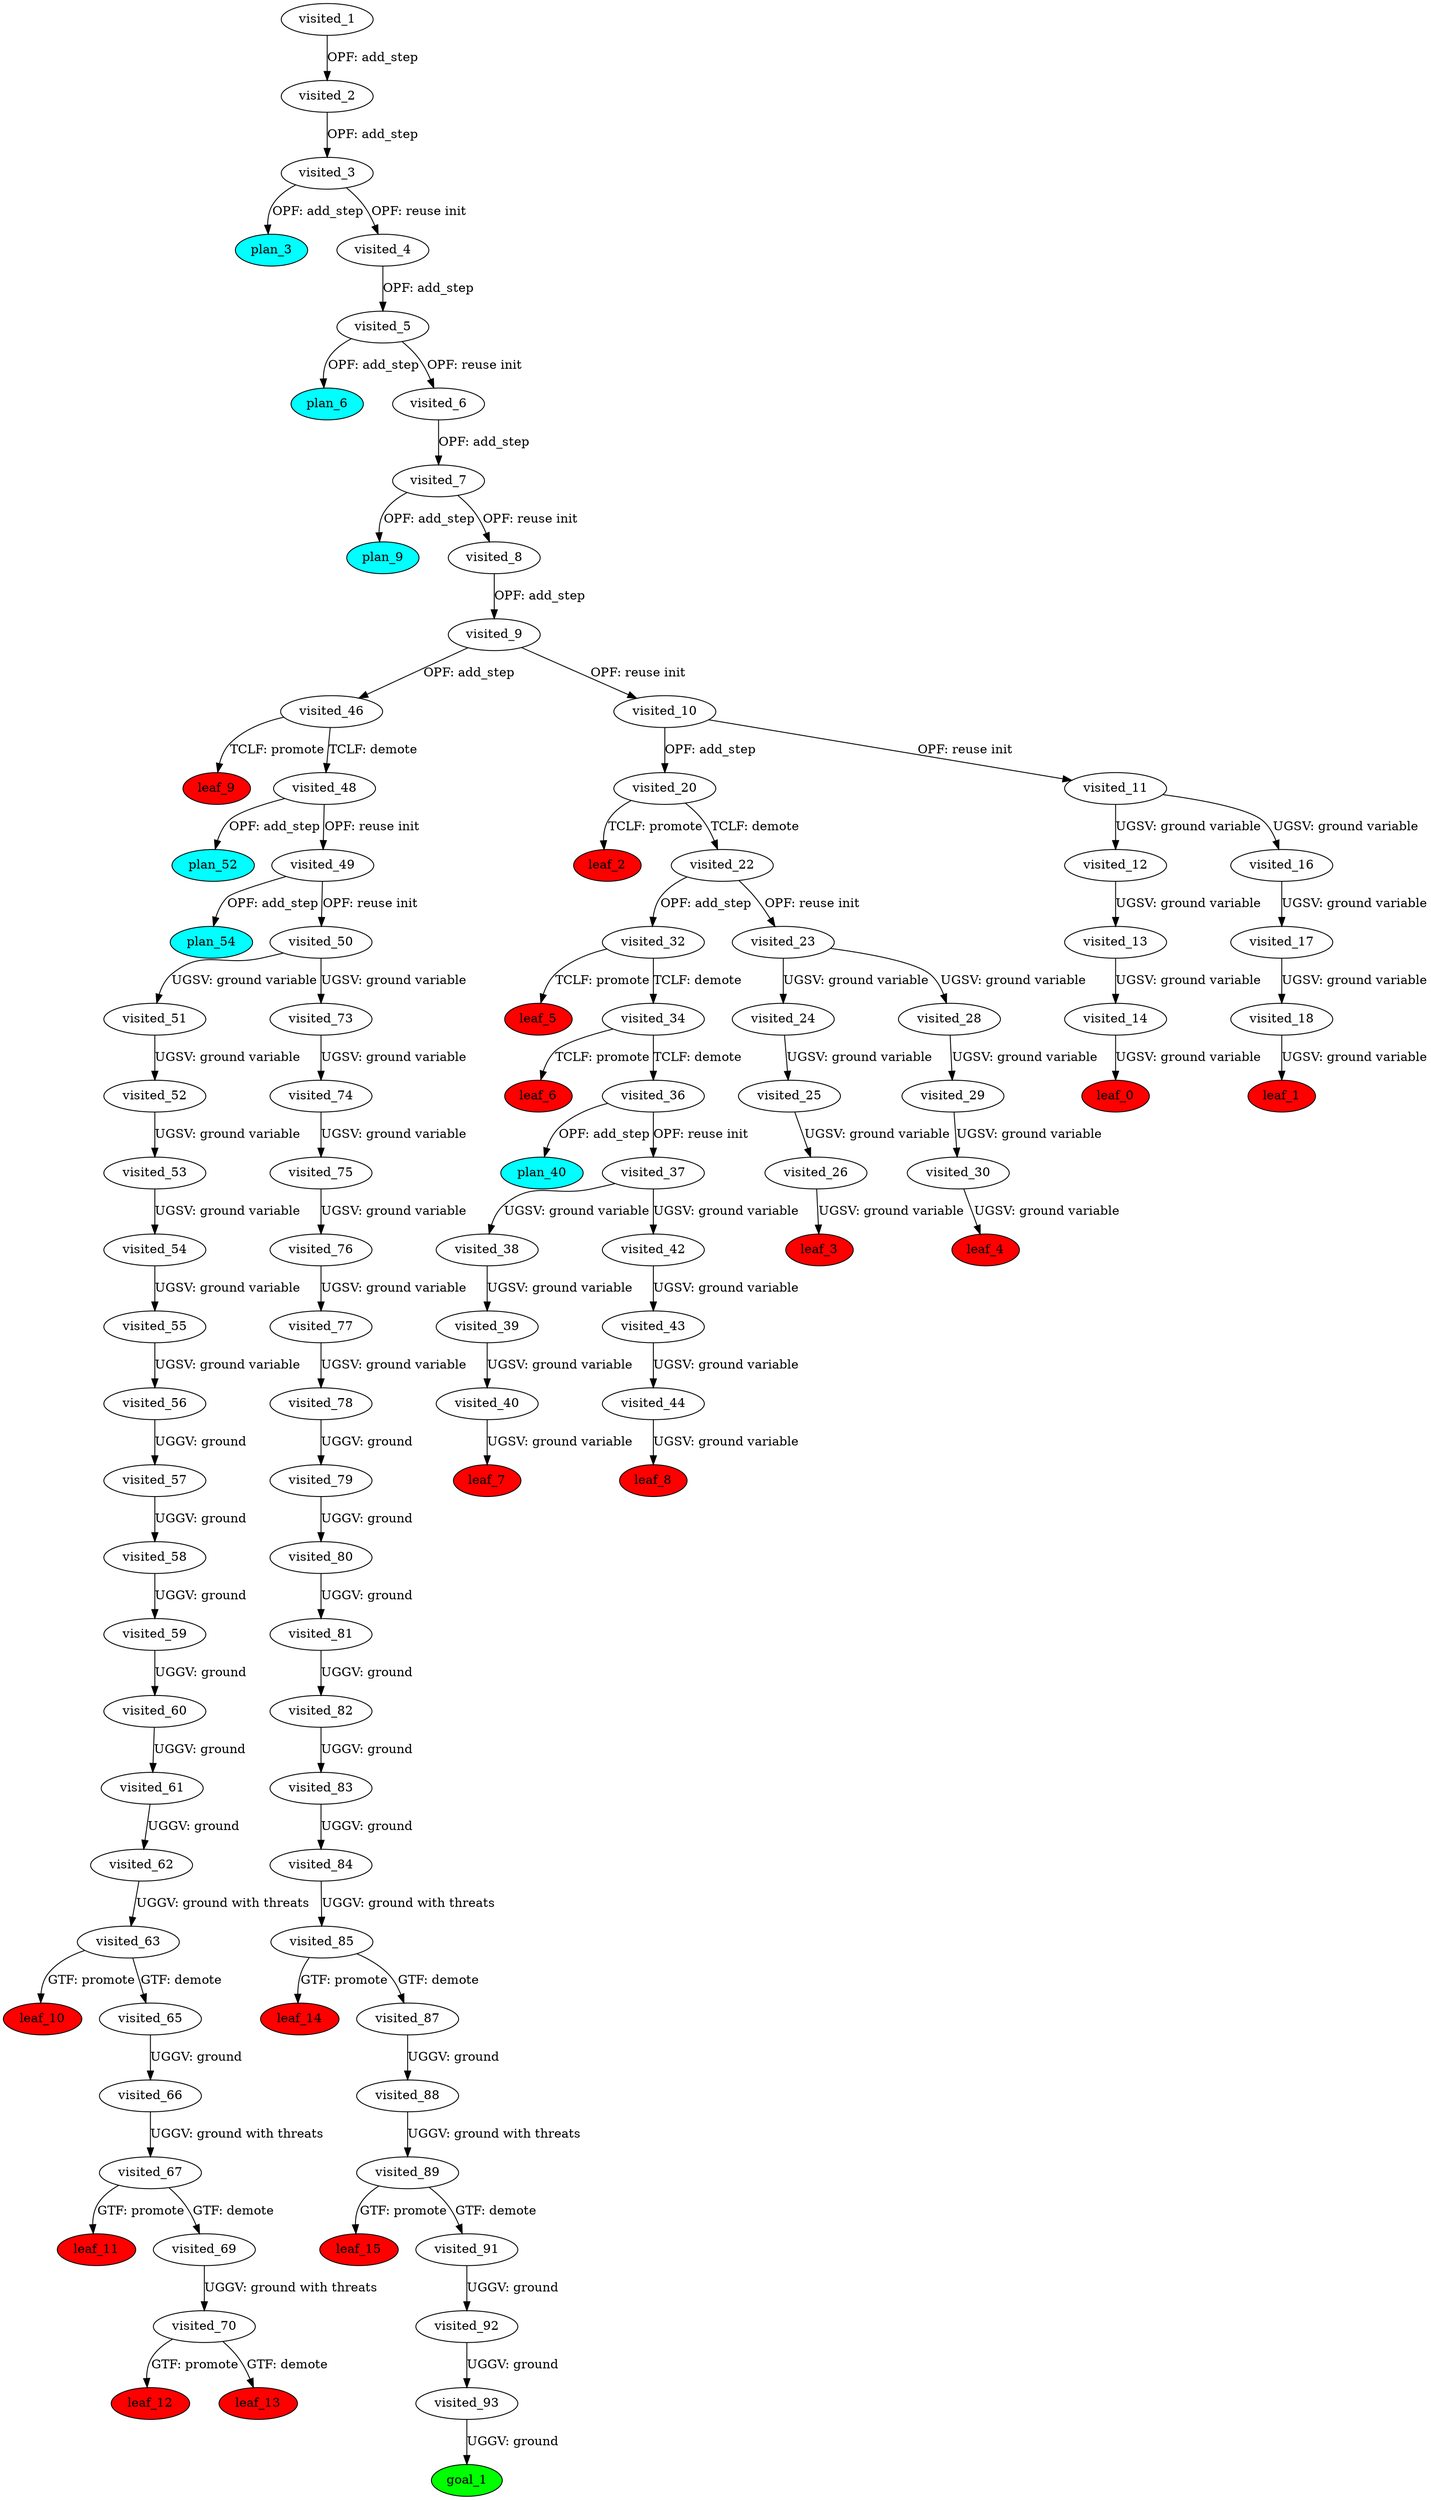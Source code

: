 digraph {
	"db2cf76e-8a4d-8417-7233-840606425f72" [label=plan_0 fillcolor=cyan style=filled]
	"db2cf76e-8a4d-8417-7233-840606425f72" [label=visited_1 fillcolor=white style=filled]
	"99618952-3e15-7ef5-f68d-d057374a88e0" [label=plan_1 fillcolor=cyan style=filled]
	"db2cf76e-8a4d-8417-7233-840606425f72" -> "99618952-3e15-7ef5-f68d-d057374a88e0" [label="OPF: add_step"]
	"99618952-3e15-7ef5-f68d-d057374a88e0" [label=visited_2 fillcolor=white style=filled]
	"a7bf9abd-518e-2b04-5e84-116885ffe038" [label=plan_2 fillcolor=cyan style=filled]
	"99618952-3e15-7ef5-f68d-d057374a88e0" -> "a7bf9abd-518e-2b04-5e84-116885ffe038" [label="OPF: add_step"]
	"a7bf9abd-518e-2b04-5e84-116885ffe038" [label=visited_3 fillcolor=white style=filled]
	"91a57864-7af0-5605-a907-a690b8366bd3" [label=plan_3 fillcolor=cyan style=filled]
	"a7bf9abd-518e-2b04-5e84-116885ffe038" -> "91a57864-7af0-5605-a907-a690b8366bd3" [label="OPF: add_step"]
	"a227b0b6-6a4b-8ecd-b893-c1c644b85345" [label=plan_4 fillcolor=cyan style=filled]
	"a7bf9abd-518e-2b04-5e84-116885ffe038" -> "a227b0b6-6a4b-8ecd-b893-c1c644b85345" [label="OPF: reuse init"]
	"a227b0b6-6a4b-8ecd-b893-c1c644b85345" [label=visited_4 fillcolor=white style=filled]
	"b148dc35-d3ee-fdd0-7a9d-6a6378e34025" [label=plan_5 fillcolor=cyan style=filled]
	"a227b0b6-6a4b-8ecd-b893-c1c644b85345" -> "b148dc35-d3ee-fdd0-7a9d-6a6378e34025" [label="OPF: add_step"]
	"b148dc35-d3ee-fdd0-7a9d-6a6378e34025" [label=visited_5 fillcolor=white style=filled]
	"771c604a-9d44-5b61-383f-fc5aea134640" [label=plan_6 fillcolor=cyan style=filled]
	"b148dc35-d3ee-fdd0-7a9d-6a6378e34025" -> "771c604a-9d44-5b61-383f-fc5aea134640" [label="OPF: add_step"]
	"aef0c176-e4eb-0fba-cb7a-ef2b4fdf96cd" [label=plan_7 fillcolor=cyan style=filled]
	"b148dc35-d3ee-fdd0-7a9d-6a6378e34025" -> "aef0c176-e4eb-0fba-cb7a-ef2b4fdf96cd" [label="OPF: reuse init"]
	"aef0c176-e4eb-0fba-cb7a-ef2b4fdf96cd" [label=visited_6 fillcolor=white style=filled]
	"dd473628-78ea-f985-8a02-a47b34491f91" [label=plan_8 fillcolor=cyan style=filled]
	"aef0c176-e4eb-0fba-cb7a-ef2b4fdf96cd" -> "dd473628-78ea-f985-8a02-a47b34491f91" [label="OPF: add_step"]
	"dd473628-78ea-f985-8a02-a47b34491f91" [label=visited_7 fillcolor=white style=filled]
	"49473f97-b920-5177-012f-72d8f10bbbe3" [label=plan_9 fillcolor=cyan style=filled]
	"dd473628-78ea-f985-8a02-a47b34491f91" -> "49473f97-b920-5177-012f-72d8f10bbbe3" [label="OPF: add_step"]
	"c8c672c0-db76-8701-ce3f-c460287e5974" [label=plan_10 fillcolor=cyan style=filled]
	"dd473628-78ea-f985-8a02-a47b34491f91" -> "c8c672c0-db76-8701-ce3f-c460287e5974" [label="OPF: reuse init"]
	"c8c672c0-db76-8701-ce3f-c460287e5974" [label=visited_8 fillcolor=white style=filled]
	"ee826cc3-178f-bf71-2183-95d7e02abcac" [label=plan_11 fillcolor=cyan style=filled]
	"c8c672c0-db76-8701-ce3f-c460287e5974" -> "ee826cc3-178f-bf71-2183-95d7e02abcac" [label="OPF: add_step"]
	"ee826cc3-178f-bf71-2183-95d7e02abcac" [label=visited_9 fillcolor=white style=filled]
	"5d37faa2-af44-de7d-b213-1be7e5bb5502" [label=plan_12 fillcolor=cyan style=filled]
	"ee826cc3-178f-bf71-2183-95d7e02abcac" -> "5d37faa2-af44-de7d-b213-1be7e5bb5502" [label="OPF: add_step"]
	"cedd8949-4615-738f-7c8f-996117f61718" [label=plan_13 fillcolor=cyan style=filled]
	"ee826cc3-178f-bf71-2183-95d7e02abcac" -> "cedd8949-4615-738f-7c8f-996117f61718" [label="OPF: reuse init"]
	"cedd8949-4615-738f-7c8f-996117f61718" [label=visited_10 fillcolor=white style=filled]
	"7698182f-2480-4498-b45a-1bf1c11598e4" [label=plan_14 fillcolor=cyan style=filled]
	"cedd8949-4615-738f-7c8f-996117f61718" -> "7698182f-2480-4498-b45a-1bf1c11598e4" [label="OPF: add_step"]
	"7bbf53b5-3f23-8c41-75db-cd09d090cac0" [label=plan_15 fillcolor=cyan style=filled]
	"cedd8949-4615-738f-7c8f-996117f61718" -> "7bbf53b5-3f23-8c41-75db-cd09d090cac0" [label="OPF: reuse init"]
	"7bbf53b5-3f23-8c41-75db-cd09d090cac0" [label=visited_11 fillcolor=white style=filled]
	"d7b4b7b3-28ed-973f-48b7-787041b89d73" [label=plan_16 fillcolor=cyan style=filled]
	"7bbf53b5-3f23-8c41-75db-cd09d090cac0" -> "d7b4b7b3-28ed-973f-48b7-787041b89d73" [label="UGSV: ground variable"]
	"3433afde-1254-b671-5a2c-1ce1730794c8" [label=plan_17 fillcolor=cyan style=filled]
	"7bbf53b5-3f23-8c41-75db-cd09d090cac0" -> "3433afde-1254-b671-5a2c-1ce1730794c8" [label="UGSV: ground variable"]
	"d7b4b7b3-28ed-973f-48b7-787041b89d73" [label=visited_12 fillcolor=white style=filled]
	"0843e11b-c4a0-4e52-c8e0-48251ba26916" [label=plan_18 fillcolor=cyan style=filled]
	"d7b4b7b3-28ed-973f-48b7-787041b89d73" -> "0843e11b-c4a0-4e52-c8e0-48251ba26916" [label="UGSV: ground variable"]
	"0843e11b-c4a0-4e52-c8e0-48251ba26916" [label=visited_13 fillcolor=white style=filled]
	"be69db80-d959-cfa5-031c-52bbe88aae40" [label=plan_19 fillcolor=cyan style=filled]
	"0843e11b-c4a0-4e52-c8e0-48251ba26916" -> "be69db80-d959-cfa5-031c-52bbe88aae40" [label="UGSV: ground variable"]
	"be69db80-d959-cfa5-031c-52bbe88aae40" [label=visited_14 fillcolor=white style=filled]
	"12811c44-3a44-5b14-f79e-d967144e7f35" [label=plan_20 fillcolor=cyan style=filled]
	"be69db80-d959-cfa5-031c-52bbe88aae40" -> "12811c44-3a44-5b14-f79e-d967144e7f35" [label="UGSV: ground variable"]
	"12811c44-3a44-5b14-f79e-d967144e7f35" [label=visited_15 fillcolor=white style=filled]
	"12811c44-3a44-5b14-f79e-d967144e7f35" [label=leaf_0 fillcolor=red style=filled]
	"3433afde-1254-b671-5a2c-1ce1730794c8" [label=visited_16 fillcolor=white style=filled]
	"10058c86-78bc-16d9-fbd7-a397756e57cd" [label=plan_21 fillcolor=cyan style=filled]
	"3433afde-1254-b671-5a2c-1ce1730794c8" -> "10058c86-78bc-16d9-fbd7-a397756e57cd" [label="UGSV: ground variable"]
	"10058c86-78bc-16d9-fbd7-a397756e57cd" [label=visited_17 fillcolor=white style=filled]
	"21fbf9d1-a92b-bba3-fccd-60983996ee4e" [label=plan_22 fillcolor=cyan style=filled]
	"10058c86-78bc-16d9-fbd7-a397756e57cd" -> "21fbf9d1-a92b-bba3-fccd-60983996ee4e" [label="UGSV: ground variable"]
	"21fbf9d1-a92b-bba3-fccd-60983996ee4e" [label=visited_18 fillcolor=white style=filled]
	"a7d1d092-e2d8-4e81-62d1-5777927c41d4" [label=plan_23 fillcolor=cyan style=filled]
	"21fbf9d1-a92b-bba3-fccd-60983996ee4e" -> "a7d1d092-e2d8-4e81-62d1-5777927c41d4" [label="UGSV: ground variable"]
	"a7d1d092-e2d8-4e81-62d1-5777927c41d4" [label=visited_19 fillcolor=white style=filled]
	"a7d1d092-e2d8-4e81-62d1-5777927c41d4" [label=leaf_1 fillcolor=red style=filled]
	"7698182f-2480-4498-b45a-1bf1c11598e4" [label=visited_20 fillcolor=white style=filled]
	"25072858-5ef4-c57e-04a2-b403245d6344" [label=plan_24 fillcolor=cyan style=filled]
	"7698182f-2480-4498-b45a-1bf1c11598e4" -> "25072858-5ef4-c57e-04a2-b403245d6344" [label="TCLF: promote"]
	"2087f85b-2738-4880-6131-3e445dd44157" [label=plan_25 fillcolor=cyan style=filled]
	"7698182f-2480-4498-b45a-1bf1c11598e4" -> "2087f85b-2738-4880-6131-3e445dd44157" [label="TCLF: demote"]
	"25072858-5ef4-c57e-04a2-b403245d6344" [label=visited_21 fillcolor=white style=filled]
	"25072858-5ef4-c57e-04a2-b403245d6344" [label=leaf_2 fillcolor=red style=filled]
	"2087f85b-2738-4880-6131-3e445dd44157" [label=visited_22 fillcolor=white style=filled]
	"e38be297-93ef-576d-bc73-9027f1fbf908" [label=plan_26 fillcolor=cyan style=filled]
	"2087f85b-2738-4880-6131-3e445dd44157" -> "e38be297-93ef-576d-bc73-9027f1fbf908" [label="OPF: add_step"]
	"80f5b531-a149-8346-c064-553426d2a1a0" [label=plan_27 fillcolor=cyan style=filled]
	"2087f85b-2738-4880-6131-3e445dd44157" -> "80f5b531-a149-8346-c064-553426d2a1a0" [label="OPF: reuse init"]
	"80f5b531-a149-8346-c064-553426d2a1a0" [label=visited_23 fillcolor=white style=filled]
	"f1bb796f-d5b1-0b8f-afcd-89b79bb0ecd8" [label=plan_28 fillcolor=cyan style=filled]
	"80f5b531-a149-8346-c064-553426d2a1a0" -> "f1bb796f-d5b1-0b8f-afcd-89b79bb0ecd8" [label="UGSV: ground variable"]
	"c6fc9f28-23e7-6e2c-86ce-04c2d9daa288" [label=plan_29 fillcolor=cyan style=filled]
	"80f5b531-a149-8346-c064-553426d2a1a0" -> "c6fc9f28-23e7-6e2c-86ce-04c2d9daa288" [label="UGSV: ground variable"]
	"f1bb796f-d5b1-0b8f-afcd-89b79bb0ecd8" [label=visited_24 fillcolor=white style=filled]
	"08899870-c372-3d90-e88f-deab43d28efa" [label=plan_30 fillcolor=cyan style=filled]
	"f1bb796f-d5b1-0b8f-afcd-89b79bb0ecd8" -> "08899870-c372-3d90-e88f-deab43d28efa" [label="UGSV: ground variable"]
	"08899870-c372-3d90-e88f-deab43d28efa" [label=visited_25 fillcolor=white style=filled]
	"f7fb3ae4-e391-962a-b64c-6c525f1c03e9" [label=plan_31 fillcolor=cyan style=filled]
	"08899870-c372-3d90-e88f-deab43d28efa" -> "f7fb3ae4-e391-962a-b64c-6c525f1c03e9" [label="UGSV: ground variable"]
	"f7fb3ae4-e391-962a-b64c-6c525f1c03e9" [label=visited_26 fillcolor=white style=filled]
	"50241ac8-7472-91d6-92c9-60b9441a40ac" [label=plan_32 fillcolor=cyan style=filled]
	"f7fb3ae4-e391-962a-b64c-6c525f1c03e9" -> "50241ac8-7472-91d6-92c9-60b9441a40ac" [label="UGSV: ground variable"]
	"50241ac8-7472-91d6-92c9-60b9441a40ac" [label=visited_27 fillcolor=white style=filled]
	"50241ac8-7472-91d6-92c9-60b9441a40ac" [label=leaf_3 fillcolor=red style=filled]
	"c6fc9f28-23e7-6e2c-86ce-04c2d9daa288" [label=visited_28 fillcolor=white style=filled]
	"5f60e454-2021-e894-ff19-3412e12d0486" [label=plan_33 fillcolor=cyan style=filled]
	"c6fc9f28-23e7-6e2c-86ce-04c2d9daa288" -> "5f60e454-2021-e894-ff19-3412e12d0486" [label="UGSV: ground variable"]
	"5f60e454-2021-e894-ff19-3412e12d0486" [label=visited_29 fillcolor=white style=filled]
	"03492570-6e50-0cda-574c-c14fefb87fca" [label=plan_34 fillcolor=cyan style=filled]
	"5f60e454-2021-e894-ff19-3412e12d0486" -> "03492570-6e50-0cda-574c-c14fefb87fca" [label="UGSV: ground variable"]
	"03492570-6e50-0cda-574c-c14fefb87fca" [label=visited_30 fillcolor=white style=filled]
	"76a78a99-1c28-d267-162a-2035a640ae20" [label=plan_35 fillcolor=cyan style=filled]
	"03492570-6e50-0cda-574c-c14fefb87fca" -> "76a78a99-1c28-d267-162a-2035a640ae20" [label="UGSV: ground variable"]
	"76a78a99-1c28-d267-162a-2035a640ae20" [label=visited_31 fillcolor=white style=filled]
	"76a78a99-1c28-d267-162a-2035a640ae20" [label=leaf_4 fillcolor=red style=filled]
	"e38be297-93ef-576d-bc73-9027f1fbf908" [label=visited_32 fillcolor=white style=filled]
	"a807102f-8d84-b3af-19c4-540860f07e9e" [label=plan_36 fillcolor=cyan style=filled]
	"e38be297-93ef-576d-bc73-9027f1fbf908" -> "a807102f-8d84-b3af-19c4-540860f07e9e" [label="TCLF: promote"]
	"10f01f27-5e3d-940d-109a-8e3da6eba46a" [label=plan_37 fillcolor=cyan style=filled]
	"e38be297-93ef-576d-bc73-9027f1fbf908" -> "10f01f27-5e3d-940d-109a-8e3da6eba46a" [label="TCLF: demote"]
	"a807102f-8d84-b3af-19c4-540860f07e9e" [label=visited_33 fillcolor=white style=filled]
	"a807102f-8d84-b3af-19c4-540860f07e9e" [label=leaf_5 fillcolor=red style=filled]
	"10f01f27-5e3d-940d-109a-8e3da6eba46a" [label=visited_34 fillcolor=white style=filled]
	"4b6a763a-ea60-8de9-9677-f5915616a126" [label=plan_38 fillcolor=cyan style=filled]
	"10f01f27-5e3d-940d-109a-8e3da6eba46a" -> "4b6a763a-ea60-8de9-9677-f5915616a126" [label="TCLF: promote"]
	"43dd7044-8c49-ccd7-251a-65507a7c1a02" [label=plan_39 fillcolor=cyan style=filled]
	"10f01f27-5e3d-940d-109a-8e3da6eba46a" -> "43dd7044-8c49-ccd7-251a-65507a7c1a02" [label="TCLF: demote"]
	"4b6a763a-ea60-8de9-9677-f5915616a126" [label=visited_35 fillcolor=white style=filled]
	"4b6a763a-ea60-8de9-9677-f5915616a126" [label=leaf_6 fillcolor=red style=filled]
	"43dd7044-8c49-ccd7-251a-65507a7c1a02" [label=visited_36 fillcolor=white style=filled]
	"91f554a8-2e38-0588-16ed-fc2be327cde2" [label=plan_40 fillcolor=cyan style=filled]
	"43dd7044-8c49-ccd7-251a-65507a7c1a02" -> "91f554a8-2e38-0588-16ed-fc2be327cde2" [label="OPF: add_step"]
	"9db2becb-ff09-75c8-cee3-c2b2b4e6eeb7" [label=plan_41 fillcolor=cyan style=filled]
	"43dd7044-8c49-ccd7-251a-65507a7c1a02" -> "9db2becb-ff09-75c8-cee3-c2b2b4e6eeb7" [label="OPF: reuse init"]
	"9db2becb-ff09-75c8-cee3-c2b2b4e6eeb7" [label=visited_37 fillcolor=white style=filled]
	"be44529b-9c1b-798e-4701-a2dcc305508f" [label=plan_42 fillcolor=cyan style=filled]
	"9db2becb-ff09-75c8-cee3-c2b2b4e6eeb7" -> "be44529b-9c1b-798e-4701-a2dcc305508f" [label="UGSV: ground variable"]
	"2cd05cee-860d-ddb6-f85c-59b335829fcb" [label=plan_43 fillcolor=cyan style=filled]
	"9db2becb-ff09-75c8-cee3-c2b2b4e6eeb7" -> "2cd05cee-860d-ddb6-f85c-59b335829fcb" [label="UGSV: ground variable"]
	"be44529b-9c1b-798e-4701-a2dcc305508f" [label=visited_38 fillcolor=white style=filled]
	"8de2a980-b406-97dd-2885-a777314cf177" [label=plan_44 fillcolor=cyan style=filled]
	"be44529b-9c1b-798e-4701-a2dcc305508f" -> "8de2a980-b406-97dd-2885-a777314cf177" [label="UGSV: ground variable"]
	"8de2a980-b406-97dd-2885-a777314cf177" [label=visited_39 fillcolor=white style=filled]
	"bd2afa7a-bc21-f50b-9b52-b8b959ab65c5" [label=plan_45 fillcolor=cyan style=filled]
	"8de2a980-b406-97dd-2885-a777314cf177" -> "bd2afa7a-bc21-f50b-9b52-b8b959ab65c5" [label="UGSV: ground variable"]
	"bd2afa7a-bc21-f50b-9b52-b8b959ab65c5" [label=visited_40 fillcolor=white style=filled]
	"0c876d04-7092-67c7-a84f-b20e4d6232e9" [label=plan_46 fillcolor=cyan style=filled]
	"bd2afa7a-bc21-f50b-9b52-b8b959ab65c5" -> "0c876d04-7092-67c7-a84f-b20e4d6232e9" [label="UGSV: ground variable"]
	"0c876d04-7092-67c7-a84f-b20e4d6232e9" [label=visited_41 fillcolor=white style=filled]
	"0c876d04-7092-67c7-a84f-b20e4d6232e9" [label=leaf_7 fillcolor=red style=filled]
	"2cd05cee-860d-ddb6-f85c-59b335829fcb" [label=visited_42 fillcolor=white style=filled]
	"06b2520d-9422-d918-083f-09e717ac163b" [label=plan_47 fillcolor=cyan style=filled]
	"2cd05cee-860d-ddb6-f85c-59b335829fcb" -> "06b2520d-9422-d918-083f-09e717ac163b" [label="UGSV: ground variable"]
	"06b2520d-9422-d918-083f-09e717ac163b" [label=visited_43 fillcolor=white style=filled]
	"3fa7f0bf-3360-7171-4e5f-a7a1aa48b1cf" [label=plan_48 fillcolor=cyan style=filled]
	"06b2520d-9422-d918-083f-09e717ac163b" -> "3fa7f0bf-3360-7171-4e5f-a7a1aa48b1cf" [label="UGSV: ground variable"]
	"3fa7f0bf-3360-7171-4e5f-a7a1aa48b1cf" [label=visited_44 fillcolor=white style=filled]
	"72c9f2c0-ed5f-af33-e8ea-96aedfaf2024" [label=plan_49 fillcolor=cyan style=filled]
	"3fa7f0bf-3360-7171-4e5f-a7a1aa48b1cf" -> "72c9f2c0-ed5f-af33-e8ea-96aedfaf2024" [label="UGSV: ground variable"]
	"72c9f2c0-ed5f-af33-e8ea-96aedfaf2024" [label=visited_45 fillcolor=white style=filled]
	"72c9f2c0-ed5f-af33-e8ea-96aedfaf2024" [label=leaf_8 fillcolor=red style=filled]
	"5d37faa2-af44-de7d-b213-1be7e5bb5502" [label=visited_46 fillcolor=white style=filled]
	"7b2bad3d-7c25-5f41-49ad-267a74d5fe1a" [label=plan_50 fillcolor=cyan style=filled]
	"5d37faa2-af44-de7d-b213-1be7e5bb5502" -> "7b2bad3d-7c25-5f41-49ad-267a74d5fe1a" [label="TCLF: promote"]
	"3ca84bd1-d18d-e300-d8e7-bd1b9ec2ccce" [label=plan_51 fillcolor=cyan style=filled]
	"5d37faa2-af44-de7d-b213-1be7e5bb5502" -> "3ca84bd1-d18d-e300-d8e7-bd1b9ec2ccce" [label="TCLF: demote"]
	"7b2bad3d-7c25-5f41-49ad-267a74d5fe1a" [label=visited_47 fillcolor=white style=filled]
	"7b2bad3d-7c25-5f41-49ad-267a74d5fe1a" [label=leaf_9 fillcolor=red style=filled]
	"3ca84bd1-d18d-e300-d8e7-bd1b9ec2ccce" [label=visited_48 fillcolor=white style=filled]
	"64f99cd3-38cf-7803-b48e-17e3f9bdde8a" [label=plan_52 fillcolor=cyan style=filled]
	"3ca84bd1-d18d-e300-d8e7-bd1b9ec2ccce" -> "64f99cd3-38cf-7803-b48e-17e3f9bdde8a" [label="OPF: add_step"]
	"8c4a08db-5624-65aa-7c47-92ad3bd31d36" [label=plan_53 fillcolor=cyan style=filled]
	"3ca84bd1-d18d-e300-d8e7-bd1b9ec2ccce" -> "8c4a08db-5624-65aa-7c47-92ad3bd31d36" [label="OPF: reuse init"]
	"8c4a08db-5624-65aa-7c47-92ad3bd31d36" [label=visited_49 fillcolor=white style=filled]
	"507e5991-4d08-8992-53b2-10567d68cae2" [label=plan_54 fillcolor=cyan style=filled]
	"8c4a08db-5624-65aa-7c47-92ad3bd31d36" -> "507e5991-4d08-8992-53b2-10567d68cae2" [label="OPF: add_step"]
	"c935b1a6-7a8c-3d3f-7da5-f78c18c47332" [label=plan_55 fillcolor=cyan style=filled]
	"8c4a08db-5624-65aa-7c47-92ad3bd31d36" -> "c935b1a6-7a8c-3d3f-7da5-f78c18c47332" [label="OPF: reuse init"]
	"c935b1a6-7a8c-3d3f-7da5-f78c18c47332" [label=visited_50 fillcolor=white style=filled]
	"fb3c320b-509b-451f-d08c-e6f532c7cdac" [label=plan_56 fillcolor=cyan style=filled]
	"c935b1a6-7a8c-3d3f-7da5-f78c18c47332" -> "fb3c320b-509b-451f-d08c-e6f532c7cdac" [label="UGSV: ground variable"]
	"6bedca71-cba7-9804-58c5-313757b9b605" [label=plan_57 fillcolor=cyan style=filled]
	"c935b1a6-7a8c-3d3f-7da5-f78c18c47332" -> "6bedca71-cba7-9804-58c5-313757b9b605" [label="UGSV: ground variable"]
	"fb3c320b-509b-451f-d08c-e6f532c7cdac" [label=visited_51 fillcolor=white style=filled]
	"35573d6b-91fd-b403-616b-41023b7fb557" [label=plan_58 fillcolor=cyan style=filled]
	"fb3c320b-509b-451f-d08c-e6f532c7cdac" -> "35573d6b-91fd-b403-616b-41023b7fb557" [label="UGSV: ground variable"]
	"35573d6b-91fd-b403-616b-41023b7fb557" [label=visited_52 fillcolor=white style=filled]
	"ed69e745-ac90-a99c-9252-5282fa62ef66" [label=plan_59 fillcolor=cyan style=filled]
	"35573d6b-91fd-b403-616b-41023b7fb557" -> "ed69e745-ac90-a99c-9252-5282fa62ef66" [label="UGSV: ground variable"]
	"ed69e745-ac90-a99c-9252-5282fa62ef66" [label=visited_53 fillcolor=white style=filled]
	"2b4c7062-0a52-cb21-741f-33dbe2825431" [label=plan_60 fillcolor=cyan style=filled]
	"ed69e745-ac90-a99c-9252-5282fa62ef66" -> "2b4c7062-0a52-cb21-741f-33dbe2825431" [label="UGSV: ground variable"]
	"2b4c7062-0a52-cb21-741f-33dbe2825431" [label=visited_54 fillcolor=white style=filled]
	"6530dd24-7fce-0e6f-db40-2237f0501e24" [label=plan_61 fillcolor=cyan style=filled]
	"2b4c7062-0a52-cb21-741f-33dbe2825431" -> "6530dd24-7fce-0e6f-db40-2237f0501e24" [label="UGSV: ground variable"]
	"6530dd24-7fce-0e6f-db40-2237f0501e24" [label=visited_55 fillcolor=white style=filled]
	"3959a70a-df9b-58a8-0fd3-f2ab11756aba" [label=plan_62 fillcolor=cyan style=filled]
	"6530dd24-7fce-0e6f-db40-2237f0501e24" -> "3959a70a-df9b-58a8-0fd3-f2ab11756aba" [label="UGSV: ground variable"]
	"3959a70a-df9b-58a8-0fd3-f2ab11756aba" [label=visited_56 fillcolor=white style=filled]
	"99f60cb8-14df-f00e-36fa-3735e60e7784" [label=plan_63 fillcolor=cyan style=filled]
	"3959a70a-df9b-58a8-0fd3-f2ab11756aba" -> "99f60cb8-14df-f00e-36fa-3735e60e7784" [label="UGGV: ground"]
	"99f60cb8-14df-f00e-36fa-3735e60e7784" [label=visited_57 fillcolor=white style=filled]
	"2c28c1cb-b368-6d51-7e6c-ac6602b7a971" [label=plan_64 fillcolor=cyan style=filled]
	"99f60cb8-14df-f00e-36fa-3735e60e7784" -> "2c28c1cb-b368-6d51-7e6c-ac6602b7a971" [label="UGGV: ground"]
	"2c28c1cb-b368-6d51-7e6c-ac6602b7a971" [label=visited_58 fillcolor=white style=filled]
	"002df2af-77d7-1b25-9761-70a9db6babe7" [label=plan_65 fillcolor=cyan style=filled]
	"2c28c1cb-b368-6d51-7e6c-ac6602b7a971" -> "002df2af-77d7-1b25-9761-70a9db6babe7" [label="UGGV: ground"]
	"002df2af-77d7-1b25-9761-70a9db6babe7" [label=visited_59 fillcolor=white style=filled]
	"3fda3653-084d-4c40-ee1c-b3181dfc7eb7" [label=plan_66 fillcolor=cyan style=filled]
	"002df2af-77d7-1b25-9761-70a9db6babe7" -> "3fda3653-084d-4c40-ee1c-b3181dfc7eb7" [label="UGGV: ground"]
	"3fda3653-084d-4c40-ee1c-b3181dfc7eb7" [label=visited_60 fillcolor=white style=filled]
	"f4564728-3c73-b16e-aa0f-1d92c431cbe5" [label=plan_67 fillcolor=cyan style=filled]
	"3fda3653-084d-4c40-ee1c-b3181dfc7eb7" -> "f4564728-3c73-b16e-aa0f-1d92c431cbe5" [label="UGGV: ground"]
	"f4564728-3c73-b16e-aa0f-1d92c431cbe5" [label=visited_61 fillcolor=white style=filled]
	"9143ee6b-838f-a5ed-e3a4-d6dadc667b59" [label=plan_68 fillcolor=cyan style=filled]
	"f4564728-3c73-b16e-aa0f-1d92c431cbe5" -> "9143ee6b-838f-a5ed-e3a4-d6dadc667b59" [label="UGGV: ground"]
	"9143ee6b-838f-a5ed-e3a4-d6dadc667b59" [label=visited_62 fillcolor=white style=filled]
	"10f25497-66b4-0b67-323b-6afc79b8c3ca" [label=plan_69 fillcolor=cyan style=filled]
	"9143ee6b-838f-a5ed-e3a4-d6dadc667b59" -> "10f25497-66b4-0b67-323b-6afc79b8c3ca" [label="UGGV: ground with threats"]
	"10f25497-66b4-0b67-323b-6afc79b8c3ca" [label=visited_63 fillcolor=white style=filled]
	"0cad49c1-8bec-4c64-144b-7307017017f8" [label=plan_70 fillcolor=cyan style=filled]
	"10f25497-66b4-0b67-323b-6afc79b8c3ca" -> "0cad49c1-8bec-4c64-144b-7307017017f8" [label="GTF: promote"]
	"6cb26079-b22a-a523-9b1c-cfdc1d84ca94" [label=plan_71 fillcolor=cyan style=filled]
	"10f25497-66b4-0b67-323b-6afc79b8c3ca" -> "6cb26079-b22a-a523-9b1c-cfdc1d84ca94" [label="GTF: demote"]
	"0cad49c1-8bec-4c64-144b-7307017017f8" [label=visited_64 fillcolor=white style=filled]
	"0cad49c1-8bec-4c64-144b-7307017017f8" [label=leaf_10 fillcolor=red style=filled]
	"6cb26079-b22a-a523-9b1c-cfdc1d84ca94" [label=visited_65 fillcolor=white style=filled]
	"e425e7a7-688d-c0c2-27cc-553824ebb16a" [label=plan_72 fillcolor=cyan style=filled]
	"6cb26079-b22a-a523-9b1c-cfdc1d84ca94" -> "e425e7a7-688d-c0c2-27cc-553824ebb16a" [label="UGGV: ground"]
	"e425e7a7-688d-c0c2-27cc-553824ebb16a" [label=visited_66 fillcolor=white style=filled]
	"94974d98-b3aa-b223-15d2-6f228dbcadbd" [label=plan_73 fillcolor=cyan style=filled]
	"e425e7a7-688d-c0c2-27cc-553824ebb16a" -> "94974d98-b3aa-b223-15d2-6f228dbcadbd" [label="UGGV: ground with threats"]
	"94974d98-b3aa-b223-15d2-6f228dbcadbd" [label=visited_67 fillcolor=white style=filled]
	"e3e7ca04-b416-0d9d-b045-b25556af0c46" [label=plan_74 fillcolor=cyan style=filled]
	"94974d98-b3aa-b223-15d2-6f228dbcadbd" -> "e3e7ca04-b416-0d9d-b045-b25556af0c46" [label="GTF: promote"]
	"8dca6314-bd9c-7428-f21e-62f096ecc779" [label=plan_75 fillcolor=cyan style=filled]
	"94974d98-b3aa-b223-15d2-6f228dbcadbd" -> "8dca6314-bd9c-7428-f21e-62f096ecc779" [label="GTF: demote"]
	"e3e7ca04-b416-0d9d-b045-b25556af0c46" [label=visited_68 fillcolor=white style=filled]
	"e3e7ca04-b416-0d9d-b045-b25556af0c46" [label=leaf_11 fillcolor=red style=filled]
	"8dca6314-bd9c-7428-f21e-62f096ecc779" [label=visited_69 fillcolor=white style=filled]
	"c2355246-7347-eda2-ca43-38046ff6f816" [label=plan_76 fillcolor=cyan style=filled]
	"8dca6314-bd9c-7428-f21e-62f096ecc779" -> "c2355246-7347-eda2-ca43-38046ff6f816" [label="UGGV: ground with threats"]
	"c2355246-7347-eda2-ca43-38046ff6f816" [label=visited_70 fillcolor=white style=filled]
	"7cc71a6b-e221-b013-6762-b353636e573e" [label=plan_77 fillcolor=cyan style=filled]
	"c2355246-7347-eda2-ca43-38046ff6f816" -> "7cc71a6b-e221-b013-6762-b353636e573e" [label="GTF: promote"]
	"a2c29c39-9230-da5c-4cfb-7695fa8c8f87" [label=plan_78 fillcolor=cyan style=filled]
	"c2355246-7347-eda2-ca43-38046ff6f816" -> "a2c29c39-9230-da5c-4cfb-7695fa8c8f87" [label="GTF: demote"]
	"7cc71a6b-e221-b013-6762-b353636e573e" [label=visited_71 fillcolor=white style=filled]
	"7cc71a6b-e221-b013-6762-b353636e573e" [label=leaf_12 fillcolor=red style=filled]
	"a2c29c39-9230-da5c-4cfb-7695fa8c8f87" [label=visited_72 fillcolor=white style=filled]
	"a2c29c39-9230-da5c-4cfb-7695fa8c8f87" [label=leaf_13 fillcolor=red style=filled]
	"6bedca71-cba7-9804-58c5-313757b9b605" [label=visited_73 fillcolor=white style=filled]
	"4558ffc2-3703-2de9-1c5d-bc7f55632e36" [label=plan_79 fillcolor=cyan style=filled]
	"6bedca71-cba7-9804-58c5-313757b9b605" -> "4558ffc2-3703-2de9-1c5d-bc7f55632e36" [label="UGSV: ground variable"]
	"4558ffc2-3703-2de9-1c5d-bc7f55632e36" [label=visited_74 fillcolor=white style=filled]
	"da1d16be-88e5-9947-9fa7-6d7ccbecf177" [label=plan_80 fillcolor=cyan style=filled]
	"4558ffc2-3703-2de9-1c5d-bc7f55632e36" -> "da1d16be-88e5-9947-9fa7-6d7ccbecf177" [label="UGSV: ground variable"]
	"da1d16be-88e5-9947-9fa7-6d7ccbecf177" [label=visited_75 fillcolor=white style=filled]
	"adf2b612-6bc6-90d5-7208-f49d754455df" [label=plan_81 fillcolor=cyan style=filled]
	"da1d16be-88e5-9947-9fa7-6d7ccbecf177" -> "adf2b612-6bc6-90d5-7208-f49d754455df" [label="UGSV: ground variable"]
	"adf2b612-6bc6-90d5-7208-f49d754455df" [label=visited_76 fillcolor=white style=filled]
	"67e99edc-b032-965e-2a3f-3d7ce193ed04" [label=plan_82 fillcolor=cyan style=filled]
	"adf2b612-6bc6-90d5-7208-f49d754455df" -> "67e99edc-b032-965e-2a3f-3d7ce193ed04" [label="UGSV: ground variable"]
	"67e99edc-b032-965e-2a3f-3d7ce193ed04" [label=visited_77 fillcolor=white style=filled]
	"66eb2310-c0d0-df87-8d19-8e1b898a71fa" [label=plan_83 fillcolor=cyan style=filled]
	"67e99edc-b032-965e-2a3f-3d7ce193ed04" -> "66eb2310-c0d0-df87-8d19-8e1b898a71fa" [label="UGSV: ground variable"]
	"66eb2310-c0d0-df87-8d19-8e1b898a71fa" [label=visited_78 fillcolor=white style=filled]
	"47eae67c-d518-9924-e726-cfb2bb3409cc" [label=plan_84 fillcolor=cyan style=filled]
	"66eb2310-c0d0-df87-8d19-8e1b898a71fa" -> "47eae67c-d518-9924-e726-cfb2bb3409cc" [label="UGGV: ground"]
	"47eae67c-d518-9924-e726-cfb2bb3409cc" [label=visited_79 fillcolor=white style=filled]
	"105e9bd0-be10-34ed-1e1f-17d662845de1" [label=plan_85 fillcolor=cyan style=filled]
	"47eae67c-d518-9924-e726-cfb2bb3409cc" -> "105e9bd0-be10-34ed-1e1f-17d662845de1" [label="UGGV: ground"]
	"105e9bd0-be10-34ed-1e1f-17d662845de1" [label=visited_80 fillcolor=white style=filled]
	"c92c3c4b-b9bf-f2a4-6399-34420552c8e9" [label=plan_86 fillcolor=cyan style=filled]
	"105e9bd0-be10-34ed-1e1f-17d662845de1" -> "c92c3c4b-b9bf-f2a4-6399-34420552c8e9" [label="UGGV: ground"]
	"c92c3c4b-b9bf-f2a4-6399-34420552c8e9" [label=visited_81 fillcolor=white style=filled]
	"d9f58d24-a5cc-7107-0276-36c1577f0a46" [label=plan_87 fillcolor=cyan style=filled]
	"c92c3c4b-b9bf-f2a4-6399-34420552c8e9" -> "d9f58d24-a5cc-7107-0276-36c1577f0a46" [label="UGGV: ground"]
	"d9f58d24-a5cc-7107-0276-36c1577f0a46" [label=visited_82 fillcolor=white style=filled]
	"2dfc2075-e2e9-b653-899b-048cb4835175" [label=plan_88 fillcolor=cyan style=filled]
	"d9f58d24-a5cc-7107-0276-36c1577f0a46" -> "2dfc2075-e2e9-b653-899b-048cb4835175" [label="UGGV: ground"]
	"2dfc2075-e2e9-b653-899b-048cb4835175" [label=visited_83 fillcolor=white style=filled]
	"2b1f5740-7546-3944-b58d-fd77597c2fdd" [label=plan_89 fillcolor=cyan style=filled]
	"2dfc2075-e2e9-b653-899b-048cb4835175" -> "2b1f5740-7546-3944-b58d-fd77597c2fdd" [label="UGGV: ground"]
	"2b1f5740-7546-3944-b58d-fd77597c2fdd" [label=visited_84 fillcolor=white style=filled]
	"78f039de-f8a8-c21d-e55a-d375760e7f08" [label=plan_90 fillcolor=cyan style=filled]
	"2b1f5740-7546-3944-b58d-fd77597c2fdd" -> "78f039de-f8a8-c21d-e55a-d375760e7f08" [label="UGGV: ground with threats"]
	"78f039de-f8a8-c21d-e55a-d375760e7f08" [label=visited_85 fillcolor=white style=filled]
	"52336483-6b72-8377-54da-d105495fbeae" [label=plan_91 fillcolor=cyan style=filled]
	"78f039de-f8a8-c21d-e55a-d375760e7f08" -> "52336483-6b72-8377-54da-d105495fbeae" [label="GTF: promote"]
	"c904b78e-fdc8-1f40-8135-2a3cac7a79d2" [label=plan_92 fillcolor=cyan style=filled]
	"78f039de-f8a8-c21d-e55a-d375760e7f08" -> "c904b78e-fdc8-1f40-8135-2a3cac7a79d2" [label="GTF: demote"]
	"52336483-6b72-8377-54da-d105495fbeae" [label=visited_86 fillcolor=white style=filled]
	"52336483-6b72-8377-54da-d105495fbeae" [label=leaf_14 fillcolor=red style=filled]
	"c904b78e-fdc8-1f40-8135-2a3cac7a79d2" [label=visited_87 fillcolor=white style=filled]
	"69958565-907f-09bd-9624-91fbd77f1423" [label=plan_93 fillcolor=cyan style=filled]
	"c904b78e-fdc8-1f40-8135-2a3cac7a79d2" -> "69958565-907f-09bd-9624-91fbd77f1423" [label="UGGV: ground"]
	"69958565-907f-09bd-9624-91fbd77f1423" [label=visited_88 fillcolor=white style=filled]
	"349b1394-a70d-91b4-bcfc-0311e44dac48" [label=plan_94 fillcolor=cyan style=filled]
	"69958565-907f-09bd-9624-91fbd77f1423" -> "349b1394-a70d-91b4-bcfc-0311e44dac48" [label="UGGV: ground with threats"]
	"349b1394-a70d-91b4-bcfc-0311e44dac48" [label=visited_89 fillcolor=white style=filled]
	"f06312a4-338d-0533-6f4c-9b4f58dff190" [label=plan_95 fillcolor=cyan style=filled]
	"349b1394-a70d-91b4-bcfc-0311e44dac48" -> "f06312a4-338d-0533-6f4c-9b4f58dff190" [label="GTF: promote"]
	"37ba3a88-8d10-42e2-4081-755ac065c437" [label=plan_96 fillcolor=cyan style=filled]
	"349b1394-a70d-91b4-bcfc-0311e44dac48" -> "37ba3a88-8d10-42e2-4081-755ac065c437" [label="GTF: demote"]
	"f06312a4-338d-0533-6f4c-9b4f58dff190" [label=visited_90 fillcolor=white style=filled]
	"f06312a4-338d-0533-6f4c-9b4f58dff190" [label=leaf_15 fillcolor=red style=filled]
	"37ba3a88-8d10-42e2-4081-755ac065c437" [label=visited_91 fillcolor=white style=filled]
	"f93a530a-fbae-1833-c3a5-05ae71b703a9" [label=plan_97 fillcolor=cyan style=filled]
	"37ba3a88-8d10-42e2-4081-755ac065c437" -> "f93a530a-fbae-1833-c3a5-05ae71b703a9" [label="UGGV: ground"]
	"f93a530a-fbae-1833-c3a5-05ae71b703a9" [label=visited_92 fillcolor=white style=filled]
	"2ab7c68c-5f85-05fb-bb15-f93b9fc70a3c" [label=plan_98 fillcolor=cyan style=filled]
	"f93a530a-fbae-1833-c3a5-05ae71b703a9" -> "2ab7c68c-5f85-05fb-bb15-f93b9fc70a3c" [label="UGGV: ground"]
	"2ab7c68c-5f85-05fb-bb15-f93b9fc70a3c" [label=visited_93 fillcolor=white style=filled]
	"9788caca-6cc1-aac1-3160-f9643b07eba4" [label=plan_99 fillcolor=cyan style=filled]
	"2ab7c68c-5f85-05fb-bb15-f93b9fc70a3c" -> "9788caca-6cc1-aac1-3160-f9643b07eba4" [label="UGGV: ground"]
	"9788caca-6cc1-aac1-3160-f9643b07eba4" [label=visited_94 fillcolor=white style=filled]
	"9788caca-6cc1-aac1-3160-f9643b07eba4" [label=goal_1 fillcolor=green style=filled]
}
